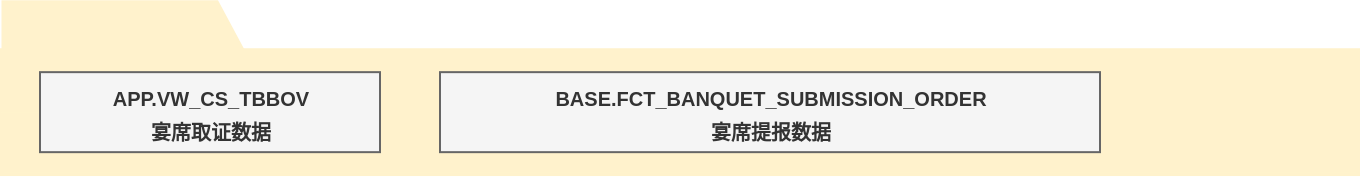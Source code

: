 <mxfile version="20.1.2" type="github">
  <diagram id="CyCotAOFs8CiSxoiARDL" name="第 1 页">
    <mxGraphModel dx="1022" dy="436" grid="1" gridSize="10" guides="1" tooltips="1" connect="1" arrows="1" fold="1" page="1" pageScale="1" pageWidth="827" pageHeight="1169" math="0" shadow="0">
      <root>
        <mxCell id="0" />
        <mxCell id="1" parent="0" />
        <mxCell id="hh0cbMtGUYLOpiCmS87g-1" value="" style="shape=ext;double=1;rounded=0;whiteSpace=wrap;html=1;shadow=0;sketch=0;fillColor=#fff2cc;strokeColor=none;" vertex="1" parent="1">
          <mxGeometry x="30" y="65.12" width="680" height="63.91" as="geometry" />
        </mxCell>
        <mxCell id="hh0cbMtGUYLOpiCmS87g-4" value="" style="shape=manualInput;whiteSpace=wrap;html=1;rounded=0;shadow=0;sketch=0;rotation=90;fillColor=#fff2cc;strokeColor=none;" vertex="1" parent="1">
          <mxGeometry x="71.88" width="56" height="138.25" as="geometry" />
        </mxCell>
        <mxCell id="hh0cbMtGUYLOpiCmS87g-5" value="&lt;font style=&quot;font-size: 10px;&quot;&gt;APP.VW_CS_TBBOV&lt;br&gt;宴席取证数据&lt;/font&gt;" style="text;strokeColor=#666666;fillColor=#f5f5f5;html=1;fontSize=14;fontStyle=1;verticalAlign=middle;align=center;rounded=0;shadow=0;sketch=0;arcSize=12;strokeWidth=1;fontColor=#333333;" vertex="1" parent="1">
          <mxGeometry x="50" y="77.08" width="170" height="40" as="geometry" />
        </mxCell>
        <mxCell id="hh0cbMtGUYLOpiCmS87g-8" value="&lt;font style=&quot;font-size: 10px;&quot;&gt;BASE.FCT_BANQUET_SUBMISSION_ORDER&lt;br&gt;宴席提报数据&lt;/font&gt;" style="text;strokeColor=#666666;fillColor=#f5f5f5;html=1;fontSize=14;fontStyle=1;verticalAlign=middle;align=center;rounded=0;shadow=0;sketch=0;arcSize=12;strokeWidth=1;fontColor=#333333;" vertex="1" parent="1">
          <mxGeometry x="250" y="77.08" width="330" height="40" as="geometry" />
        </mxCell>
      </root>
    </mxGraphModel>
  </diagram>
</mxfile>
